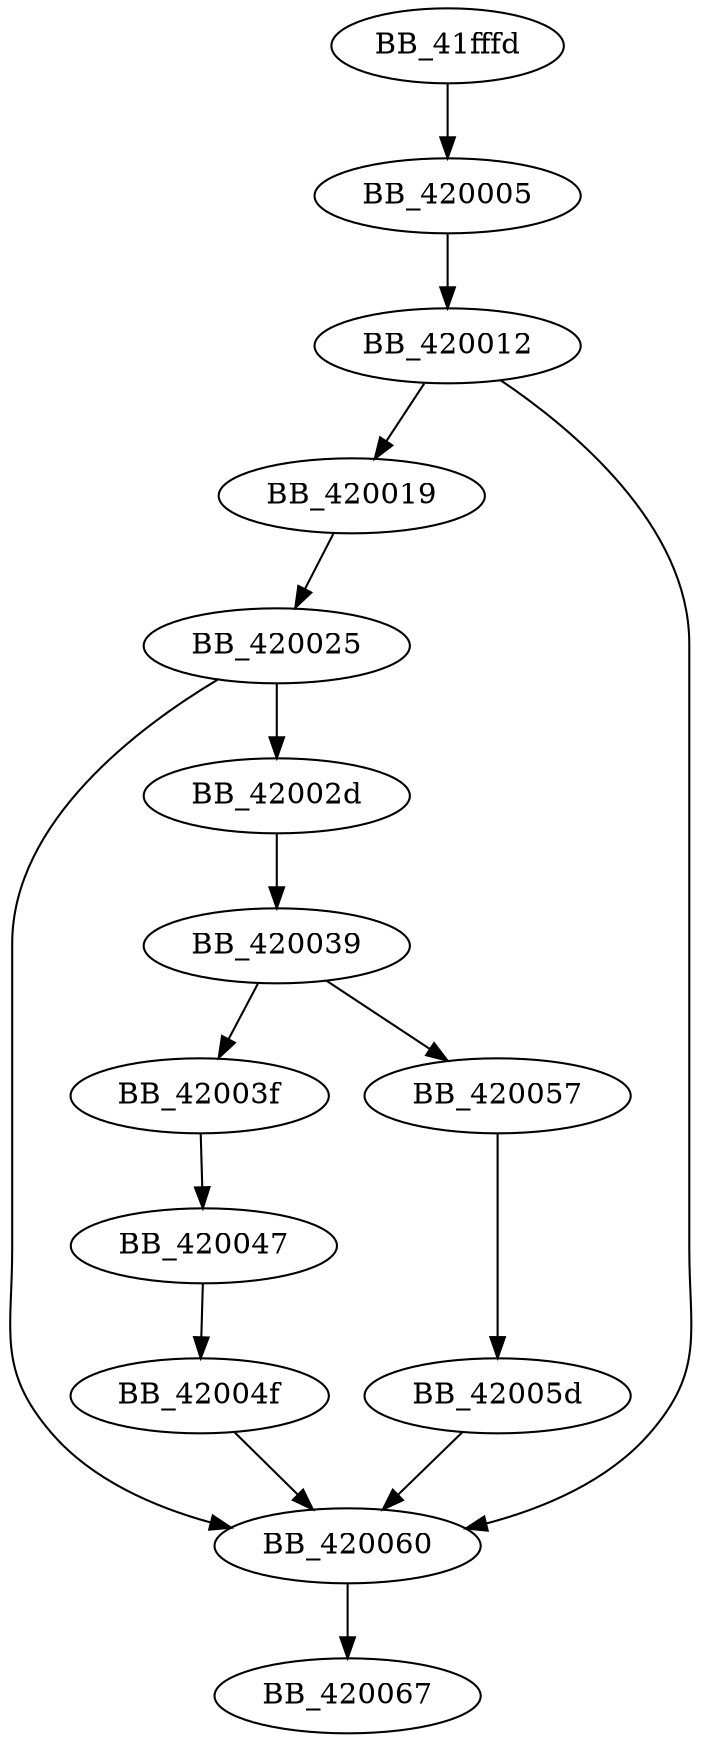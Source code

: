 DiGraph __getptd_noexit{
BB_41fffd->BB_420005
BB_420005->BB_420012
BB_420012->BB_420019
BB_420012->BB_420060
BB_420019->BB_420025
BB_420025->BB_42002d
BB_420025->BB_420060
BB_42002d->BB_420039
BB_420039->BB_42003f
BB_420039->BB_420057
BB_42003f->BB_420047
BB_420047->BB_42004f
BB_42004f->BB_420060
BB_420057->BB_42005d
BB_42005d->BB_420060
BB_420060->BB_420067
}
